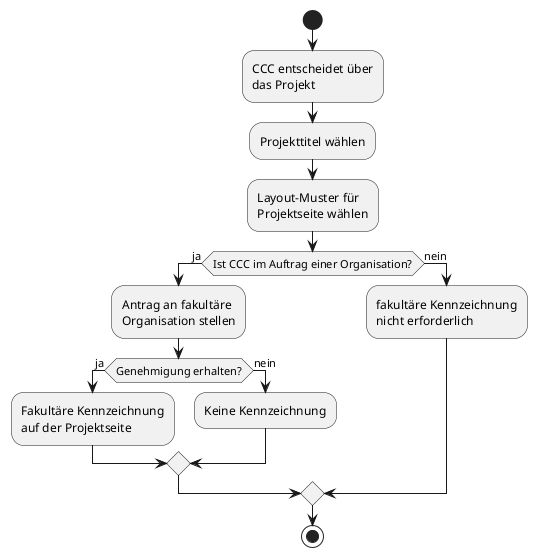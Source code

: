 @startuml
start
:CCC entscheidet über
das Projekt;
:Projekttitel wählen;
:Layout-Muster für
Projektseite wählen;
if (Ist CCC im Auftrag einer Organisation?) then (ja)
    :Antrag an fakultäre
    Organisation stellen;
    if (Genehmigung erhalten?) then (ja)
        :Fakultäre Kennzeichnung
        auf der Projektseite;
    else (nein)
        :Keine Kennzeichnung;
    endif
else (nein)
    :fakultäre Kennzeichnung
    nicht erforderlich;
endif
stop
@enduml